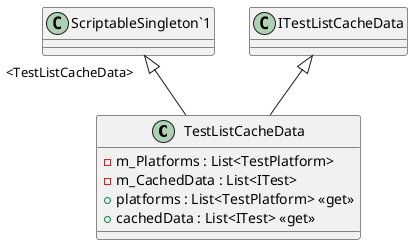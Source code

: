 @startuml
class TestListCacheData {
    - m_Platforms : List<TestPlatform>
    - m_CachedData : List<ITest>
    + platforms : List<TestPlatform> <<get>>
    + cachedData : List<ITest> <<get>>
}
"ScriptableSingleton`1" "<TestListCacheData>" <|-- TestListCacheData
ITestListCacheData <|-- TestListCacheData
@enduml
